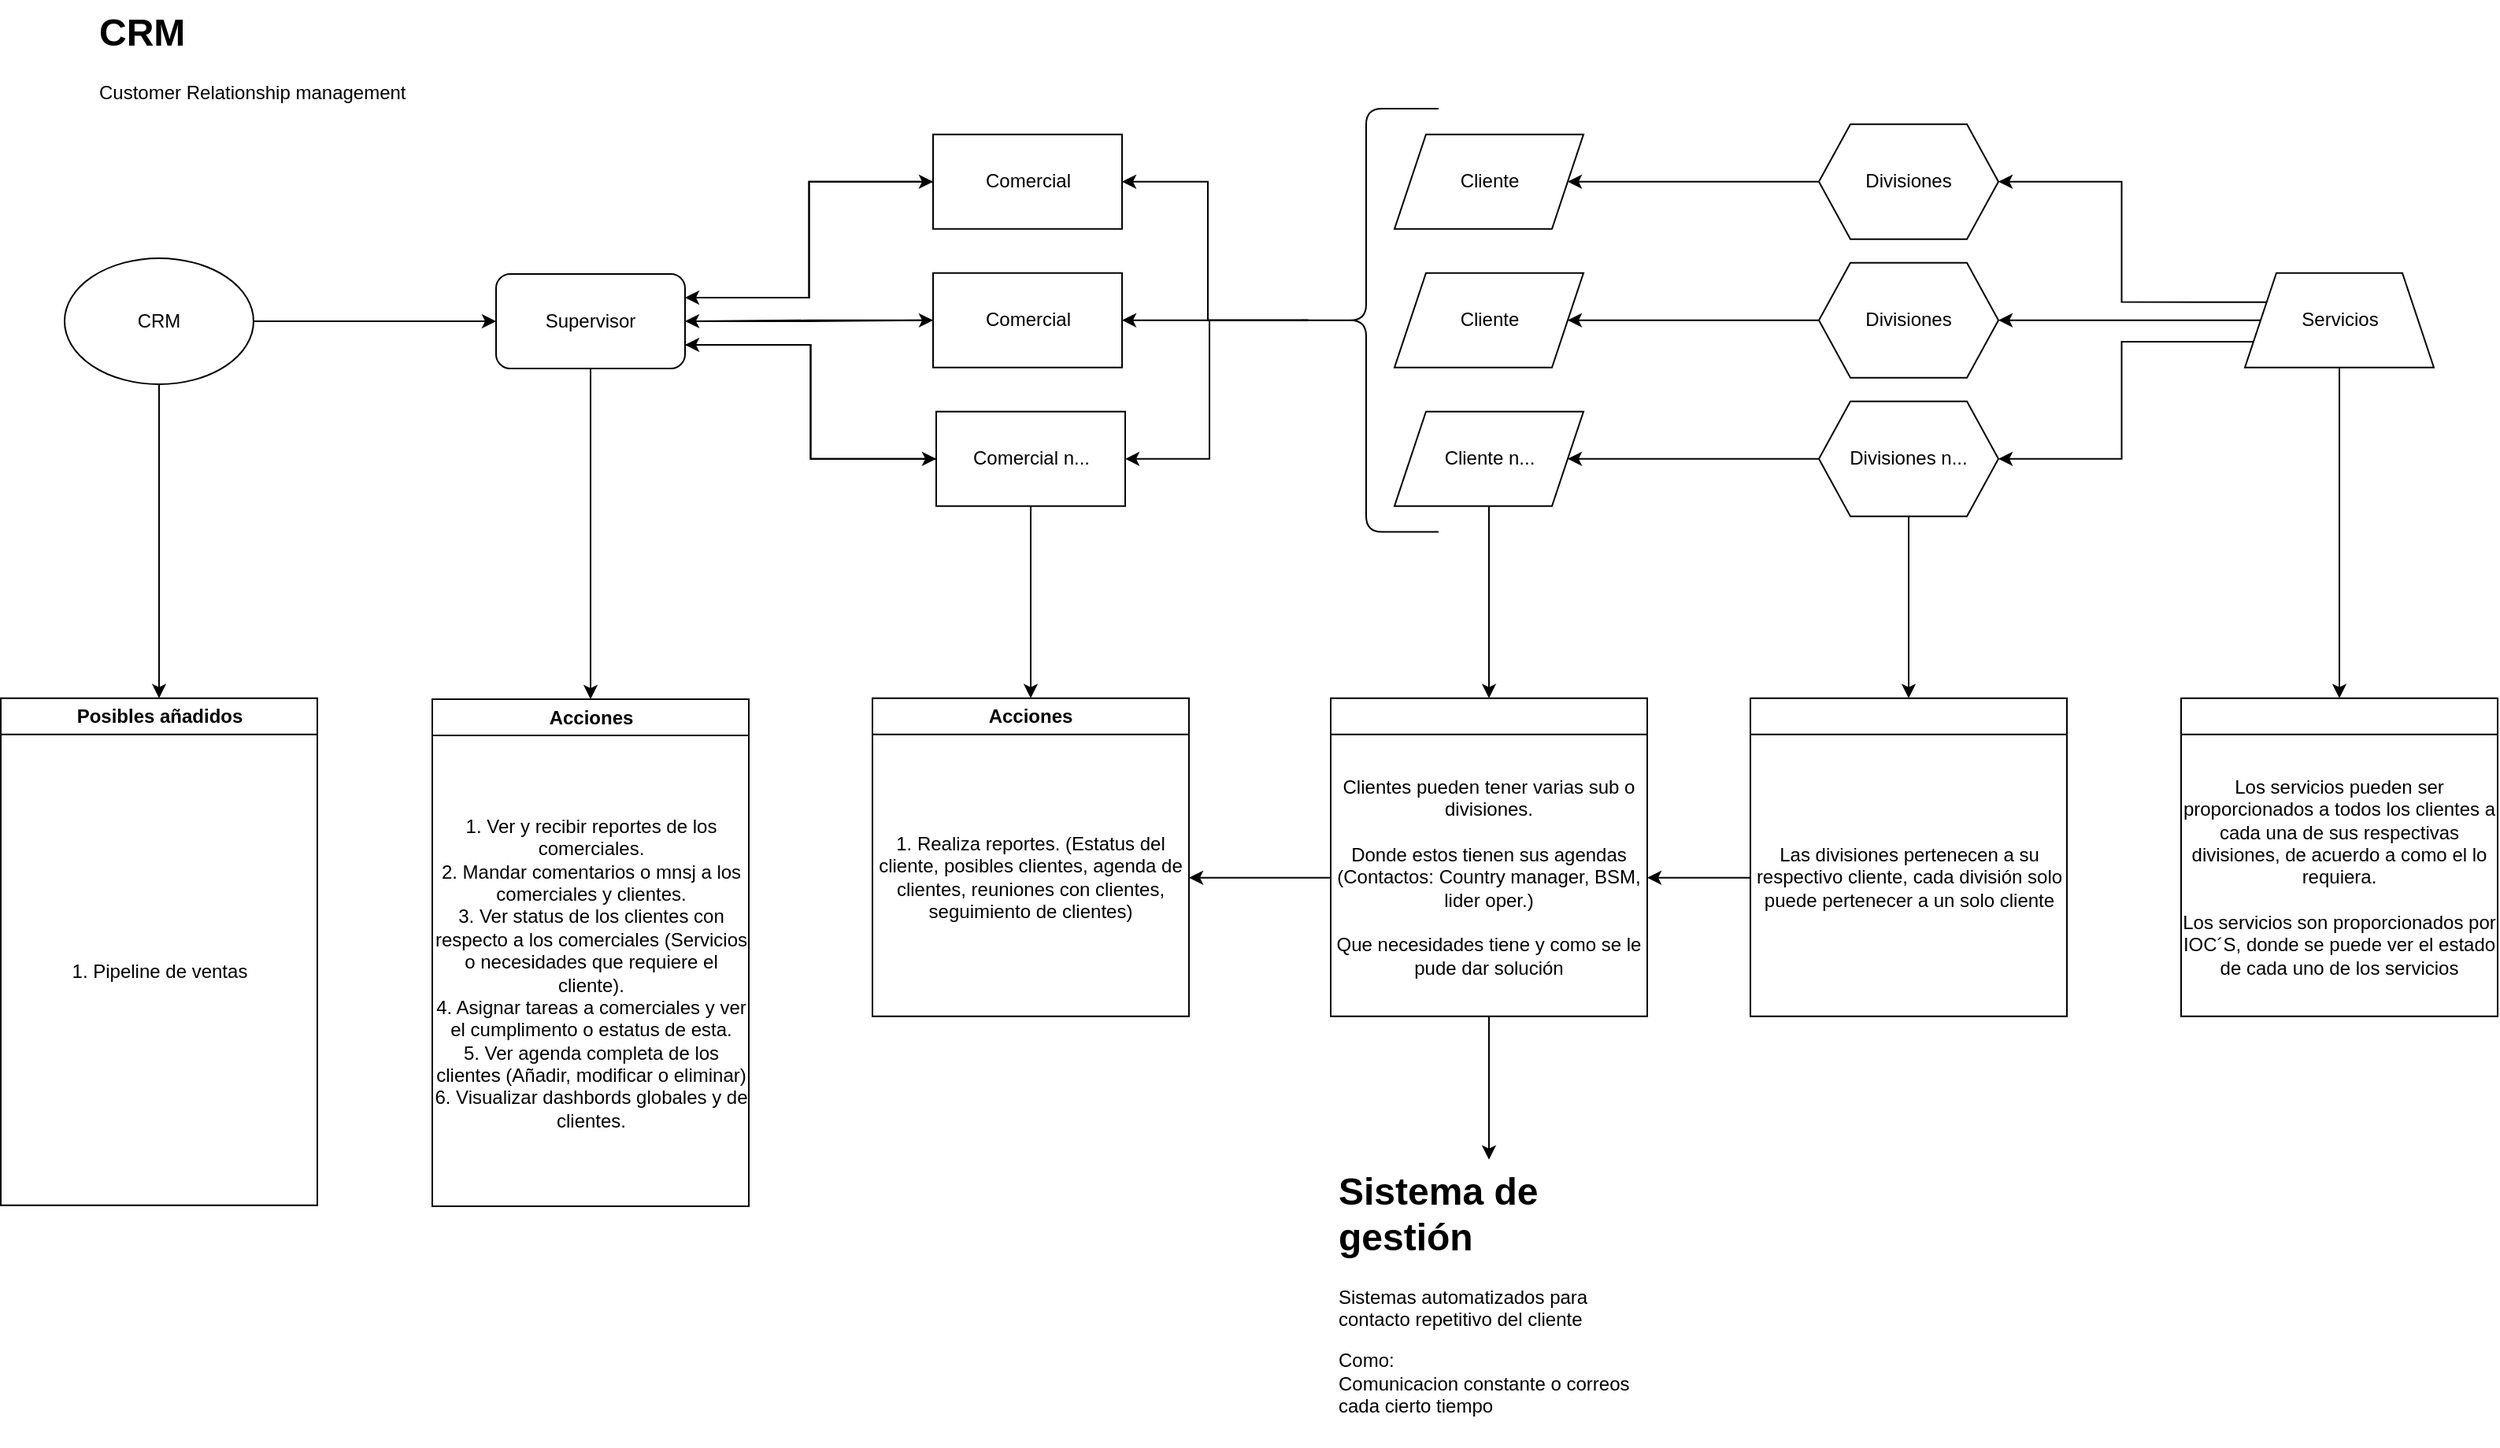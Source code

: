 <mxfile version="24.0.7" type="github">
  <diagram name="Página-1" id="_Rh3SCcGKvzbSyJpAQNY">
    <mxGraphModel dx="2474" dy="1172" grid="0" gridSize="10" guides="1" tooltips="1" connect="1" arrows="1" fold="1" page="0" pageScale="1" pageWidth="827" pageHeight="1169" math="0" shadow="0">
      <root>
        <mxCell id="0" />
        <mxCell id="1" parent="0" />
        <mxCell id="wjnSE2aELxMfAQyGtT-Z-3" style="edgeStyle=orthogonalEdgeStyle;rounded=0;orthogonalLoop=1;jettySize=auto;html=1;exitX=0;exitY=0.5;exitDx=0;exitDy=0;entryX=0;entryY=0.5;entryDx=0;entryDy=0;" parent="1" source="8B-y6oGZzRl_tQcPGetW-1" target="wjnSE2aELxMfAQyGtT-Z-1" edge="1">
          <mxGeometry relative="1" as="geometry" />
        </mxCell>
        <mxCell id="cnzqpyGheFjlVk1Ljbfj-30" style="edgeStyle=orthogonalEdgeStyle;rounded=0;orthogonalLoop=1;jettySize=auto;html=1;exitX=0.5;exitY=0;exitDx=0;exitDy=0;entryX=0.5;entryY=0;entryDx=0;entryDy=0;" edge="1" parent="1" source="8B-y6oGZzRl_tQcPGetW-1" target="cnzqpyGheFjlVk1Ljbfj-28">
          <mxGeometry relative="1" as="geometry" />
        </mxCell>
        <mxCell id="8B-y6oGZzRl_tQcPGetW-1" value="CRM" style="ellipse;whiteSpace=wrap;html=1;direction=west;" parent="1" vertex="1">
          <mxGeometry x="-562" y="21" width="120" height="80" as="geometry" />
        </mxCell>
        <mxCell id="wjnSE2aELxMfAQyGtT-Z-35" style="edgeStyle=orthogonalEdgeStyle;rounded=0;orthogonalLoop=1;jettySize=auto;html=1;exitX=0.5;exitY=1;exitDx=0;exitDy=0;entryX=0.5;entryY=0;entryDx=0;entryDy=0;" parent="1" source="wjnSE2aELxMfAQyGtT-Z-1" target="wjnSE2aELxMfAQyGtT-Z-34" edge="1">
          <mxGeometry relative="1" as="geometry" />
        </mxCell>
        <mxCell id="cnzqpyGheFjlVk1Ljbfj-12" style="edgeStyle=orthogonalEdgeStyle;rounded=0;orthogonalLoop=1;jettySize=auto;html=1;exitX=1;exitY=0.25;exitDx=0;exitDy=0;entryX=0;entryY=0.5;entryDx=0;entryDy=0;" edge="1" parent="1" source="wjnSE2aELxMfAQyGtT-Z-1" target="wjnSE2aELxMfAQyGtT-Z-6">
          <mxGeometry relative="1" as="geometry" />
        </mxCell>
        <mxCell id="cnzqpyGheFjlVk1Ljbfj-13" style="edgeStyle=orthogonalEdgeStyle;rounded=0;orthogonalLoop=1;jettySize=auto;html=1;exitX=1;exitY=0.5;exitDx=0;exitDy=0;entryX=0;entryY=0.5;entryDx=0;entryDy=0;" edge="1" parent="1" source="wjnSE2aELxMfAQyGtT-Z-1" target="wjnSE2aELxMfAQyGtT-Z-4">
          <mxGeometry relative="1" as="geometry" />
        </mxCell>
        <mxCell id="cnzqpyGheFjlVk1Ljbfj-14" style="edgeStyle=orthogonalEdgeStyle;rounded=0;orthogonalLoop=1;jettySize=auto;html=1;exitX=1;exitY=0.75;exitDx=0;exitDy=0;entryX=0;entryY=0.5;entryDx=0;entryDy=0;" edge="1" parent="1" source="wjnSE2aELxMfAQyGtT-Z-1" target="wjnSE2aELxMfAQyGtT-Z-7">
          <mxGeometry relative="1" as="geometry" />
        </mxCell>
        <mxCell id="wjnSE2aELxMfAQyGtT-Z-1" value="Supervisor" style="rounded=1;whiteSpace=wrap;html=1;" parent="1" vertex="1">
          <mxGeometry x="-288" y="31" width="120" height="60" as="geometry" />
        </mxCell>
        <mxCell id="wjnSE2aELxMfAQyGtT-Z-13" style="edgeStyle=orthogonalEdgeStyle;rounded=0;orthogonalLoop=1;jettySize=auto;html=1;exitX=0;exitY=0.5;exitDx=0;exitDy=0;entryX=1;entryY=0.5;entryDx=0;entryDy=0;" parent="1" source="wjnSE2aELxMfAQyGtT-Z-4" target="wjnSE2aELxMfAQyGtT-Z-1" edge="1">
          <mxGeometry relative="1" as="geometry" />
        </mxCell>
        <mxCell id="wjnSE2aELxMfAQyGtT-Z-4" value="Comercial" style="rounded=0;whiteSpace=wrap;html=1;" parent="1" vertex="1">
          <mxGeometry x="-10.5" y="30.37" width="120" height="60" as="geometry" />
        </mxCell>
        <mxCell id="wjnSE2aELxMfAQyGtT-Z-14" style="edgeStyle=orthogonalEdgeStyle;rounded=0;orthogonalLoop=1;jettySize=auto;html=1;exitX=0;exitY=0.5;exitDx=0;exitDy=0;entryX=1;entryY=0.25;entryDx=0;entryDy=0;" parent="1" source="wjnSE2aELxMfAQyGtT-Z-6" target="wjnSE2aELxMfAQyGtT-Z-1" edge="1">
          <mxGeometry relative="1" as="geometry" />
        </mxCell>
        <mxCell id="wjnSE2aELxMfAQyGtT-Z-6" value="Comercial" style="rounded=0;whiteSpace=wrap;html=1;" parent="1" vertex="1">
          <mxGeometry x="-10.5" y="-57.63" width="120" height="60" as="geometry" />
        </mxCell>
        <mxCell id="wjnSE2aELxMfAQyGtT-Z-15" style="edgeStyle=orthogonalEdgeStyle;rounded=0;orthogonalLoop=1;jettySize=auto;html=1;exitX=0;exitY=0.5;exitDx=0;exitDy=0;entryX=1;entryY=0.75;entryDx=0;entryDy=0;" parent="1" source="wjnSE2aELxMfAQyGtT-Z-7" target="wjnSE2aELxMfAQyGtT-Z-1" edge="1">
          <mxGeometry relative="1" as="geometry" />
        </mxCell>
        <mxCell id="wjnSE2aELxMfAQyGtT-Z-42" style="edgeStyle=orthogonalEdgeStyle;rounded=0;orthogonalLoop=1;jettySize=auto;html=1;exitX=0.5;exitY=1;exitDx=0;exitDy=0;entryX=0.5;entryY=0;entryDx=0;entryDy=0;" parent="1" source="wjnSE2aELxMfAQyGtT-Z-7" target="wjnSE2aELxMfAQyGtT-Z-40" edge="1">
          <mxGeometry relative="1" as="geometry" />
        </mxCell>
        <mxCell id="wjnSE2aELxMfAQyGtT-Z-7" value="Comercial n..." style="rounded=0;whiteSpace=wrap;html=1;" parent="1" vertex="1">
          <mxGeometry x="-8.5" y="118.37" width="120" height="60" as="geometry" />
        </mxCell>
        <mxCell id="wjnSE2aELxMfAQyGtT-Z-17" value="Cliente" style="shape=parallelogram;perimeter=parallelogramPerimeter;whiteSpace=wrap;html=1;fixedSize=1;" parent="1" vertex="1">
          <mxGeometry x="282.5" y="-57.63" width="120" height="60" as="geometry" />
        </mxCell>
        <mxCell id="wjnSE2aELxMfAQyGtT-Z-18" value="Cliente" style="shape=parallelogram;perimeter=parallelogramPerimeter;whiteSpace=wrap;html=1;fixedSize=1;" parent="1" vertex="1">
          <mxGeometry x="282.5" y="30.37" width="120" height="60" as="geometry" />
        </mxCell>
        <mxCell id="wjnSE2aELxMfAQyGtT-Z-47" style="edgeStyle=orthogonalEdgeStyle;rounded=0;orthogonalLoop=1;jettySize=auto;html=1;exitX=0.5;exitY=1;exitDx=0;exitDy=0;entryX=0.5;entryY=0;entryDx=0;entryDy=0;" parent="1" source="wjnSE2aELxMfAQyGtT-Z-19" target="wjnSE2aELxMfAQyGtT-Z-43" edge="1">
          <mxGeometry relative="1" as="geometry" />
        </mxCell>
        <mxCell id="wjnSE2aELxMfAQyGtT-Z-19" value="Cliente n..." style="shape=parallelogram;perimeter=parallelogramPerimeter;whiteSpace=wrap;html=1;fixedSize=1;" parent="1" vertex="1">
          <mxGeometry x="282.5" y="118.37" width="120" height="60" as="geometry" />
        </mxCell>
        <mxCell id="wjnSE2aELxMfAQyGtT-Z-34" value="Acciones" style="swimlane;whiteSpace=wrap;html=1;" parent="1" vertex="1">
          <mxGeometry x="-328.5" y="301" width="201" height="322" as="geometry" />
        </mxCell>
        <mxCell id="wjnSE2aELxMfAQyGtT-Z-39" value="1. Ver y recibir reportes de los comerciales.&lt;div&gt;2. Mandar comentarios o mnsj a los comerciales y clientes.&lt;/div&gt;&lt;div&gt;3. Ver status de los clientes con respecto a los comerciales (Servicios o necesidades que requiere el cliente).&lt;/div&gt;&lt;div&gt;4. Asignar tareas a comerciales y ver el cumplimento o estatus de esta.&lt;/div&gt;&lt;div&gt;5. Ver agenda completa de los clientes (Añadir, modificar o eliminar)&lt;/div&gt;&lt;div&gt;6. Visualizar dashbords globales y de clientes.&lt;/div&gt;" style="text;html=1;align=center;verticalAlign=middle;whiteSpace=wrap;rounded=0;" parent="wjnSE2aELxMfAQyGtT-Z-34" vertex="1">
          <mxGeometry y="26" width="201" height="296" as="geometry" />
        </mxCell>
        <mxCell id="wjnSE2aELxMfAQyGtT-Z-40" value="Acciones" style="swimlane;whiteSpace=wrap;html=1;" parent="1" vertex="1">
          <mxGeometry x="-49" y="300.37" width="201" height="202" as="geometry" />
        </mxCell>
        <mxCell id="wjnSE2aELxMfAQyGtT-Z-41" value="1. Realiza reportes. (Estatus del cliente, posibles clientes, agenda de clientes, reuniones con clientes, seguimiento de clientes)" style="text;html=1;align=center;verticalAlign=middle;whiteSpace=wrap;rounded=0;" parent="wjnSE2aELxMfAQyGtT-Z-40" vertex="1">
          <mxGeometry y="26" width="201" height="176" as="geometry" />
        </mxCell>
        <mxCell id="wjnSE2aELxMfAQyGtT-Z-43" value="" style="swimlane;whiteSpace=wrap;html=1;" parent="1" vertex="1">
          <mxGeometry x="242" y="300.37" width="201" height="202" as="geometry" />
        </mxCell>
        <mxCell id="wjnSE2aELxMfAQyGtT-Z-44" value="Clientes pueden tener varias sub o divisiones.&lt;br&gt;&lt;div&gt;&lt;br&gt;&lt;/div&gt;&lt;div&gt;Donde estos tienen sus agendas (Contactos: Country manager, BSM, lider oper.)&lt;/div&gt;&lt;div&gt;&lt;br&gt;&lt;/div&gt;&lt;div&gt;Que necesidades tiene y como se le pude dar solución&lt;/div&gt;" style="text;html=1;align=center;verticalAlign=middle;whiteSpace=wrap;rounded=0;" parent="wjnSE2aELxMfAQyGtT-Z-43" vertex="1">
          <mxGeometry y="26" width="201" height="176" as="geometry" />
        </mxCell>
        <mxCell id="wjnSE2aELxMfAQyGtT-Z-52" style="edgeStyle=orthogonalEdgeStyle;rounded=0;orthogonalLoop=1;jettySize=auto;html=1;exitX=0;exitY=0.5;exitDx=0;exitDy=0;entryX=1;entryY=0.5;entryDx=0;entryDy=0;" parent="1" source="wjnSE2aELxMfAQyGtT-Z-51" target="wjnSE2aELxMfAQyGtT-Z-17" edge="1">
          <mxGeometry relative="1" as="geometry" />
        </mxCell>
        <mxCell id="wjnSE2aELxMfAQyGtT-Z-51" value="Divisiones" style="shape=hexagon;perimeter=hexagonPerimeter2;whiteSpace=wrap;html=1;fixedSize=1;" parent="1" vertex="1">
          <mxGeometry x="552" y="-64.13" width="114" height="73" as="geometry" />
        </mxCell>
        <mxCell id="wjnSE2aELxMfAQyGtT-Z-55" style="edgeStyle=orthogonalEdgeStyle;rounded=0;orthogonalLoop=1;jettySize=auto;html=1;exitX=0;exitY=0.5;exitDx=0;exitDy=0;entryX=1;entryY=0.5;entryDx=0;entryDy=0;" parent="1" source="wjnSE2aELxMfAQyGtT-Z-54" target="wjnSE2aELxMfAQyGtT-Z-18" edge="1">
          <mxGeometry relative="1" as="geometry" />
        </mxCell>
        <mxCell id="wjnSE2aELxMfAQyGtT-Z-54" value="Divisiones" style="shape=hexagon;perimeter=hexagonPerimeter2;whiteSpace=wrap;html=1;fixedSize=1;" parent="1" vertex="1">
          <mxGeometry x="552" y="23.87" width="114" height="73" as="geometry" />
        </mxCell>
        <mxCell id="wjnSE2aELxMfAQyGtT-Z-57" style="edgeStyle=orthogonalEdgeStyle;rounded=0;orthogonalLoop=1;jettySize=auto;html=1;exitX=0;exitY=0.5;exitDx=0;exitDy=0;" parent="1" source="wjnSE2aELxMfAQyGtT-Z-56" target="wjnSE2aELxMfAQyGtT-Z-19" edge="1">
          <mxGeometry relative="1" as="geometry" />
        </mxCell>
        <mxCell id="wjnSE2aELxMfAQyGtT-Z-68" style="edgeStyle=orthogonalEdgeStyle;rounded=0;orthogonalLoop=1;jettySize=auto;html=1;exitX=0.5;exitY=1;exitDx=0;exitDy=0;" parent="1" source="wjnSE2aELxMfAQyGtT-Z-56" target="wjnSE2aELxMfAQyGtT-Z-66" edge="1">
          <mxGeometry relative="1" as="geometry" />
        </mxCell>
        <mxCell id="wjnSE2aELxMfAQyGtT-Z-56" value="Divisiones n..." style="shape=hexagon;perimeter=hexagonPerimeter2;whiteSpace=wrap;html=1;fixedSize=1;" parent="1" vertex="1">
          <mxGeometry x="552" y="111.87" width="114" height="73" as="geometry" />
        </mxCell>
        <mxCell id="wjnSE2aELxMfAQyGtT-Z-64" style="edgeStyle=orthogonalEdgeStyle;rounded=0;orthogonalLoop=1;jettySize=auto;html=1;exitX=0;exitY=0.5;exitDx=0;exitDy=0;entryX=1;entryY=0.5;entryDx=0;entryDy=0;" parent="1" source="wjnSE2aELxMfAQyGtT-Z-62" target="wjnSE2aELxMfAQyGtT-Z-54" edge="1">
          <mxGeometry relative="1" as="geometry" />
        </mxCell>
        <mxCell id="cnzqpyGheFjlVk1Ljbfj-4" style="edgeStyle=orthogonalEdgeStyle;rounded=0;orthogonalLoop=1;jettySize=auto;html=1;exitX=0;exitY=0.25;exitDx=0;exitDy=0;entryX=1;entryY=0.5;entryDx=0;entryDy=0;" edge="1" parent="1" source="wjnSE2aELxMfAQyGtT-Z-62" target="wjnSE2aELxMfAQyGtT-Z-51">
          <mxGeometry relative="1" as="geometry" />
        </mxCell>
        <mxCell id="cnzqpyGheFjlVk1Ljbfj-5" style="edgeStyle=orthogonalEdgeStyle;rounded=0;orthogonalLoop=1;jettySize=auto;html=1;exitX=0;exitY=0.75;exitDx=0;exitDy=0;entryX=1;entryY=0.5;entryDx=0;entryDy=0;" edge="1" parent="1" source="wjnSE2aELxMfAQyGtT-Z-62" target="wjnSE2aELxMfAQyGtT-Z-56">
          <mxGeometry relative="1" as="geometry" />
        </mxCell>
        <mxCell id="cnzqpyGheFjlVk1Ljbfj-6" style="edgeStyle=orthogonalEdgeStyle;rounded=0;orthogonalLoop=1;jettySize=auto;html=1;exitX=0.5;exitY=1;exitDx=0;exitDy=0;entryX=0.5;entryY=0;entryDx=0;entryDy=0;" edge="1" parent="1" source="wjnSE2aELxMfAQyGtT-Z-62" target="wjnSE2aELxMfAQyGtT-Z-69">
          <mxGeometry relative="1" as="geometry" />
        </mxCell>
        <mxCell id="wjnSE2aELxMfAQyGtT-Z-62" value="Servicios" style="shape=trapezoid;perimeter=trapezoidPerimeter;whiteSpace=wrap;html=1;fixedSize=1;" parent="1" vertex="1">
          <mxGeometry x="822.5" y="30.37" width="120" height="60" as="geometry" />
        </mxCell>
        <mxCell id="wjnSE2aELxMfAQyGtT-Z-66" value="" style="swimlane;whiteSpace=wrap;html=1;" parent="1" vertex="1">
          <mxGeometry x="508.5" y="300.37" width="201" height="202" as="geometry" />
        </mxCell>
        <mxCell id="wjnSE2aELxMfAQyGtT-Z-67" value="Las divisiones pertenecen a su respectivo cliente, cada división solo puede pertenecer a un solo cliente" style="text;html=1;align=center;verticalAlign=middle;whiteSpace=wrap;rounded=0;" parent="wjnSE2aELxMfAQyGtT-Z-66" vertex="1">
          <mxGeometry y="26" width="201" height="176" as="geometry" />
        </mxCell>
        <mxCell id="wjnSE2aELxMfAQyGtT-Z-69" value="" style="swimlane;whiteSpace=wrap;html=1;" parent="1" vertex="1">
          <mxGeometry x="782" y="300.37" width="201" height="202" as="geometry" />
        </mxCell>
        <mxCell id="wjnSE2aELxMfAQyGtT-Z-70" value="Los servicios pueden ser proporcionados a todos los clientes a cada una de sus respectivas divisiones, de acuerdo a como el lo requiera.&lt;div&gt;&lt;br&gt;&lt;/div&gt;&lt;div&gt;Los servicios son proporcionados por IOC´S, donde se puede ver el estado de cada uno de los servicios&lt;/div&gt;" style="text;html=1;align=center;verticalAlign=middle;whiteSpace=wrap;rounded=0;" parent="wjnSE2aELxMfAQyGtT-Z-69" vertex="1">
          <mxGeometry y="26" width="201" height="176" as="geometry" />
        </mxCell>
        <mxCell id="wjnSE2aELxMfAQyGtT-Z-75" style="edgeStyle=orthogonalEdgeStyle;rounded=0;orthogonalLoop=1;jettySize=auto;html=1;exitX=0;exitY=0.5;exitDx=0;exitDy=0;entryX=1;entryY=0.5;entryDx=0;entryDy=0;" parent="1" source="wjnSE2aELxMfAQyGtT-Z-44" target="wjnSE2aELxMfAQyGtT-Z-41" edge="1">
          <mxGeometry relative="1" as="geometry" />
        </mxCell>
        <mxCell id="wjnSE2aELxMfAQyGtT-Z-76" style="edgeStyle=orthogonalEdgeStyle;rounded=0;orthogonalLoop=1;jettySize=auto;html=1;exitX=0;exitY=0.5;exitDx=0;exitDy=0;" parent="1" source="wjnSE2aELxMfAQyGtT-Z-67" target="wjnSE2aELxMfAQyGtT-Z-44" edge="1">
          <mxGeometry relative="1" as="geometry" />
        </mxCell>
        <mxCell id="cnzqpyGheFjlVk1Ljbfj-9" value="&lt;h1 style=&quot;margin-top: 0px;&quot;&gt;Sistema de gestión&lt;/h1&gt;&lt;p&gt;Sistemas automatizados para contacto repetitivo del cliente&lt;/p&gt;&lt;p&gt;Como:&lt;br&gt;Comunicacion constante o correos cada cierto tiempo&lt;/p&gt;" style="text;html=1;whiteSpace=wrap;overflow=hidden;rounded=0;" vertex="1" parent="1">
          <mxGeometry x="244.75" y="593.37" width="195.5" height="179" as="geometry" />
        </mxCell>
        <mxCell id="cnzqpyGheFjlVk1Ljbfj-11" style="edgeStyle=orthogonalEdgeStyle;rounded=0;orthogonalLoop=1;jettySize=auto;html=1;exitX=0.5;exitY=1;exitDx=0;exitDy=0;entryX=0.5;entryY=0;entryDx=0;entryDy=0;" edge="1" parent="1" source="wjnSE2aELxMfAQyGtT-Z-44" target="cnzqpyGheFjlVk1Ljbfj-9">
          <mxGeometry relative="1" as="geometry" />
        </mxCell>
        <mxCell id="cnzqpyGheFjlVk1Ljbfj-22" style="edgeStyle=orthogonalEdgeStyle;rounded=0;orthogonalLoop=1;jettySize=auto;html=1;exitX=0.1;exitY=0.5;exitDx=0;exitDy=0;exitPerimeter=0;entryX=1;entryY=0.5;entryDx=0;entryDy=0;" edge="1" parent="1" source="cnzqpyGheFjlVk1Ljbfj-21" target="wjnSE2aELxMfAQyGtT-Z-6">
          <mxGeometry relative="1" as="geometry" />
        </mxCell>
        <mxCell id="cnzqpyGheFjlVk1Ljbfj-23" style="edgeStyle=orthogonalEdgeStyle;rounded=0;orthogonalLoop=1;jettySize=auto;html=1;exitX=0.1;exitY=0.5;exitDx=0;exitDy=0;exitPerimeter=0;entryX=1;entryY=0.5;entryDx=0;entryDy=0;" edge="1" parent="1" source="cnzqpyGheFjlVk1Ljbfj-21" target="wjnSE2aELxMfAQyGtT-Z-4">
          <mxGeometry relative="1" as="geometry" />
        </mxCell>
        <mxCell id="cnzqpyGheFjlVk1Ljbfj-24" style="edgeStyle=orthogonalEdgeStyle;rounded=0;orthogonalLoop=1;jettySize=auto;html=1;exitX=0.1;exitY=0.5;exitDx=0;exitDy=0;exitPerimeter=0;" edge="1" parent="1" source="cnzqpyGheFjlVk1Ljbfj-21" target="wjnSE2aELxMfAQyGtT-Z-7">
          <mxGeometry relative="1" as="geometry" />
        </mxCell>
        <mxCell id="cnzqpyGheFjlVk1Ljbfj-21" value="" style="shape=curlyBracket;whiteSpace=wrap;html=1;rounded=1;labelPosition=left;verticalLabelPosition=middle;align=right;verticalAlign=middle;" vertex="1" parent="1">
          <mxGeometry x="218.5" y="-74" width="92" height="268.75" as="geometry" />
        </mxCell>
        <mxCell id="cnzqpyGheFjlVk1Ljbfj-25" value="&lt;h1 style=&quot;margin-top: 0px;&quot;&gt;CRM&lt;/h1&gt;&lt;p&gt;Customer Relationship management&lt;/p&gt;" style="text;html=1;whiteSpace=wrap;overflow=hidden;rounded=0;" vertex="1" parent="1">
          <mxGeometry x="-542" y="-143" width="268" height="120" as="geometry" />
        </mxCell>
        <mxCell id="cnzqpyGheFjlVk1Ljbfj-28" value="Posibles añadidos" style="swimlane;whiteSpace=wrap;html=1;" vertex="1" parent="1">
          <mxGeometry x="-602.5" y="300.37" width="201" height="322" as="geometry" />
        </mxCell>
        <mxCell id="cnzqpyGheFjlVk1Ljbfj-29" value="1. Pipeline de ventas" style="text;html=1;align=center;verticalAlign=middle;whiteSpace=wrap;rounded=0;" vertex="1" parent="cnzqpyGheFjlVk1Ljbfj-28">
          <mxGeometry y="26" width="201" height="296" as="geometry" />
        </mxCell>
      </root>
    </mxGraphModel>
  </diagram>
</mxfile>
